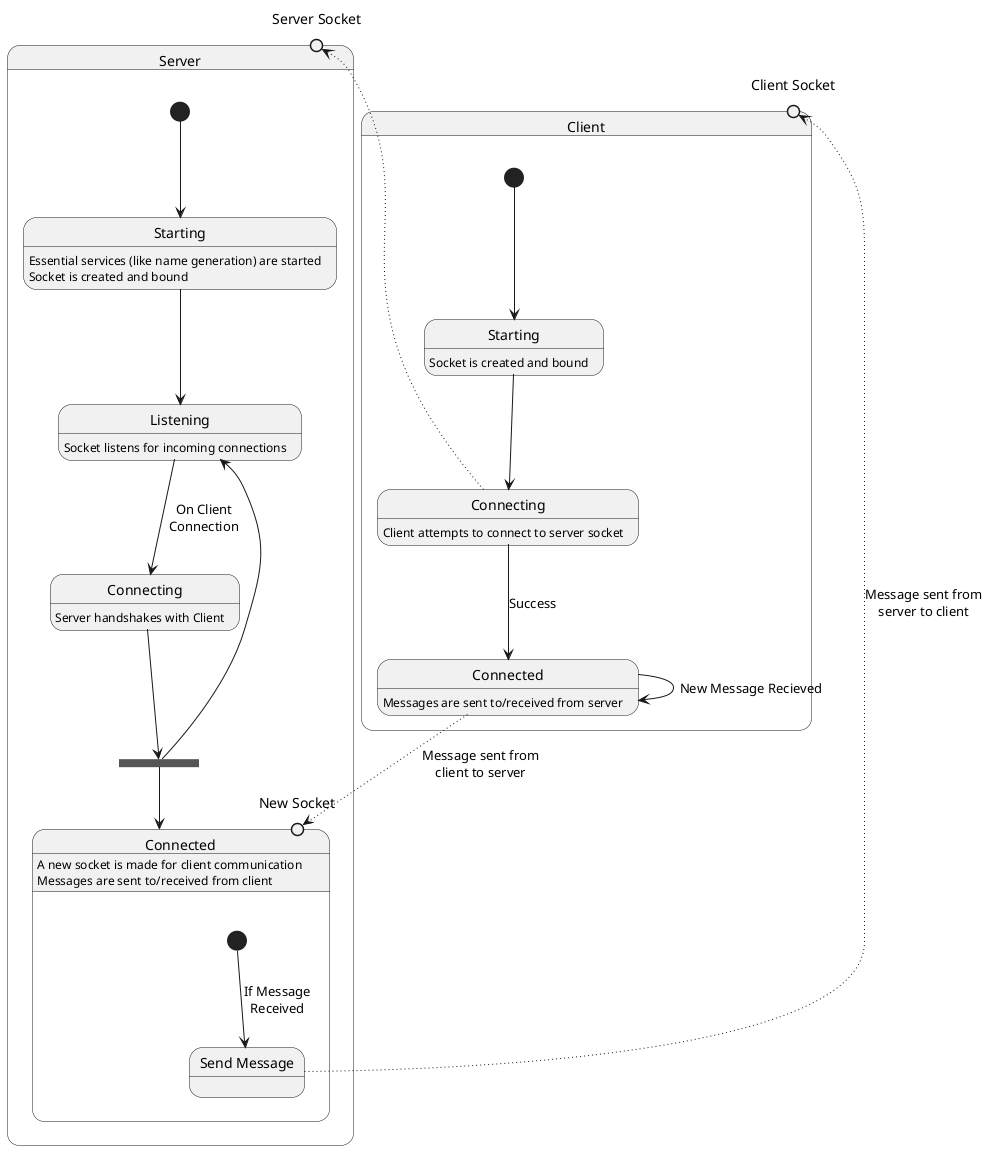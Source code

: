 @startuml State Transition Diagram

state Server {
  state "Server Socket" as server_socket <<entryPoint>>
  state "Starting" as server_starting
  server_starting : Essential services (like name generation) are started
  server_starting : Socket is created and bound
  state "Listening" as server_listening
  server_listening : Socket listens for incoming connections
  state "Connecting" as server_connecting
  server_connecting : Server handshakes with Client
  state fork_state <<fork>>
  state "Connected" as server_connected {
    server_connected : A new socket is made for client communication
    server_connected : Messages are sent to/received from client
    state "New Socket" as new_socket <<entryPoint>>
    state "Send Message" as server_send

    [*] --> server_send : If Message\nReceived
  }

  [*] --> server_starting
  server_starting --> server_listening
  server_listening --> server_connecting : On Client\nConnection
  server_connecting --> fork_state
  fork_state --> server_listening
  fork_state --> server_connected
}

state Client {
  state "Client Socket" as client_socket <<entryPoint>>
  state "Starting" as client_starting
  client_starting : Socket is created and bound
  state "Connecting" as client_connecting
  client_connecting : Client attempts to connect to server socket
  state "Connected" as client_connected
  client_connected : Messages are sent to/received from server

  [*] --> client_starting
  client_starting --> client_connecting
  client_connecting --> client_connected : Success
  client_connected --> client_connected : New Message Recieved
}

client_connecting -[dotted]-> server_socket
client_connected -[dotted]-> new_socket : Message sent from\nclient to server
server_send -[dotted]-> client_socket : Message sent from\nserver to client